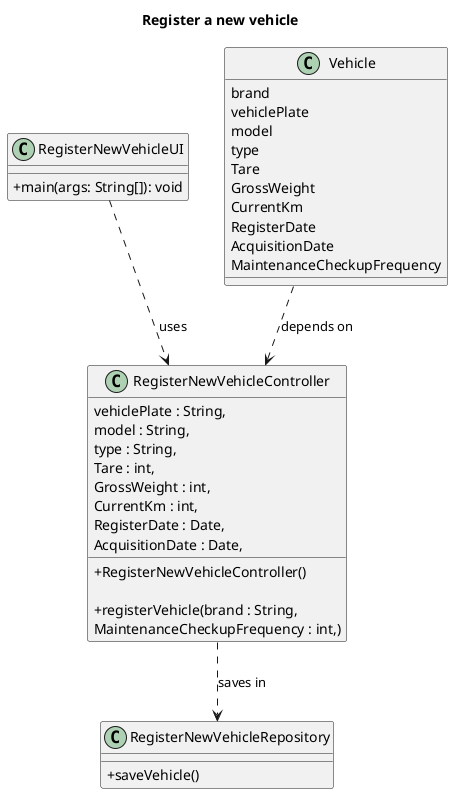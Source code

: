@startuml
title Register a new vehicle

skinparam classAttributeIconSize 0


class RegisterNewVehicleController {
    + RegisterNewVehicleController()

    + registerVehicle(brand : String,
                           vehiclePlate : String,
                           model : String,
                           type : String,
                           Tare : int,
                           GrossWeight : int,
                           CurrentKm : int,
                           RegisterDate : Date,
                           AcquisitionDate : Date,
                           MaintenanceCheckupFrequency : int,)
     }

class RegisterNewVehicleUI {
    +main(args: String[]): void
}

class RegisterNewVehicleRepository{
    + saveVehicle()
}

class Vehicle {
    brand
    vehiclePlate
    model
    type
    Tare
    GrossWeight
    CurrentKm
    RegisterDate
    AcquisitionDate
    MaintenanceCheckupFrequency
}

RegisterNewVehicleUI ..> RegisterNewVehicleController : «uses»
RegisterNewVehicleController ..> RegisterNewVehicleRepository : «saves in»
Vehicle ..> RegisterNewVehicleController : «depends on»
@enduml